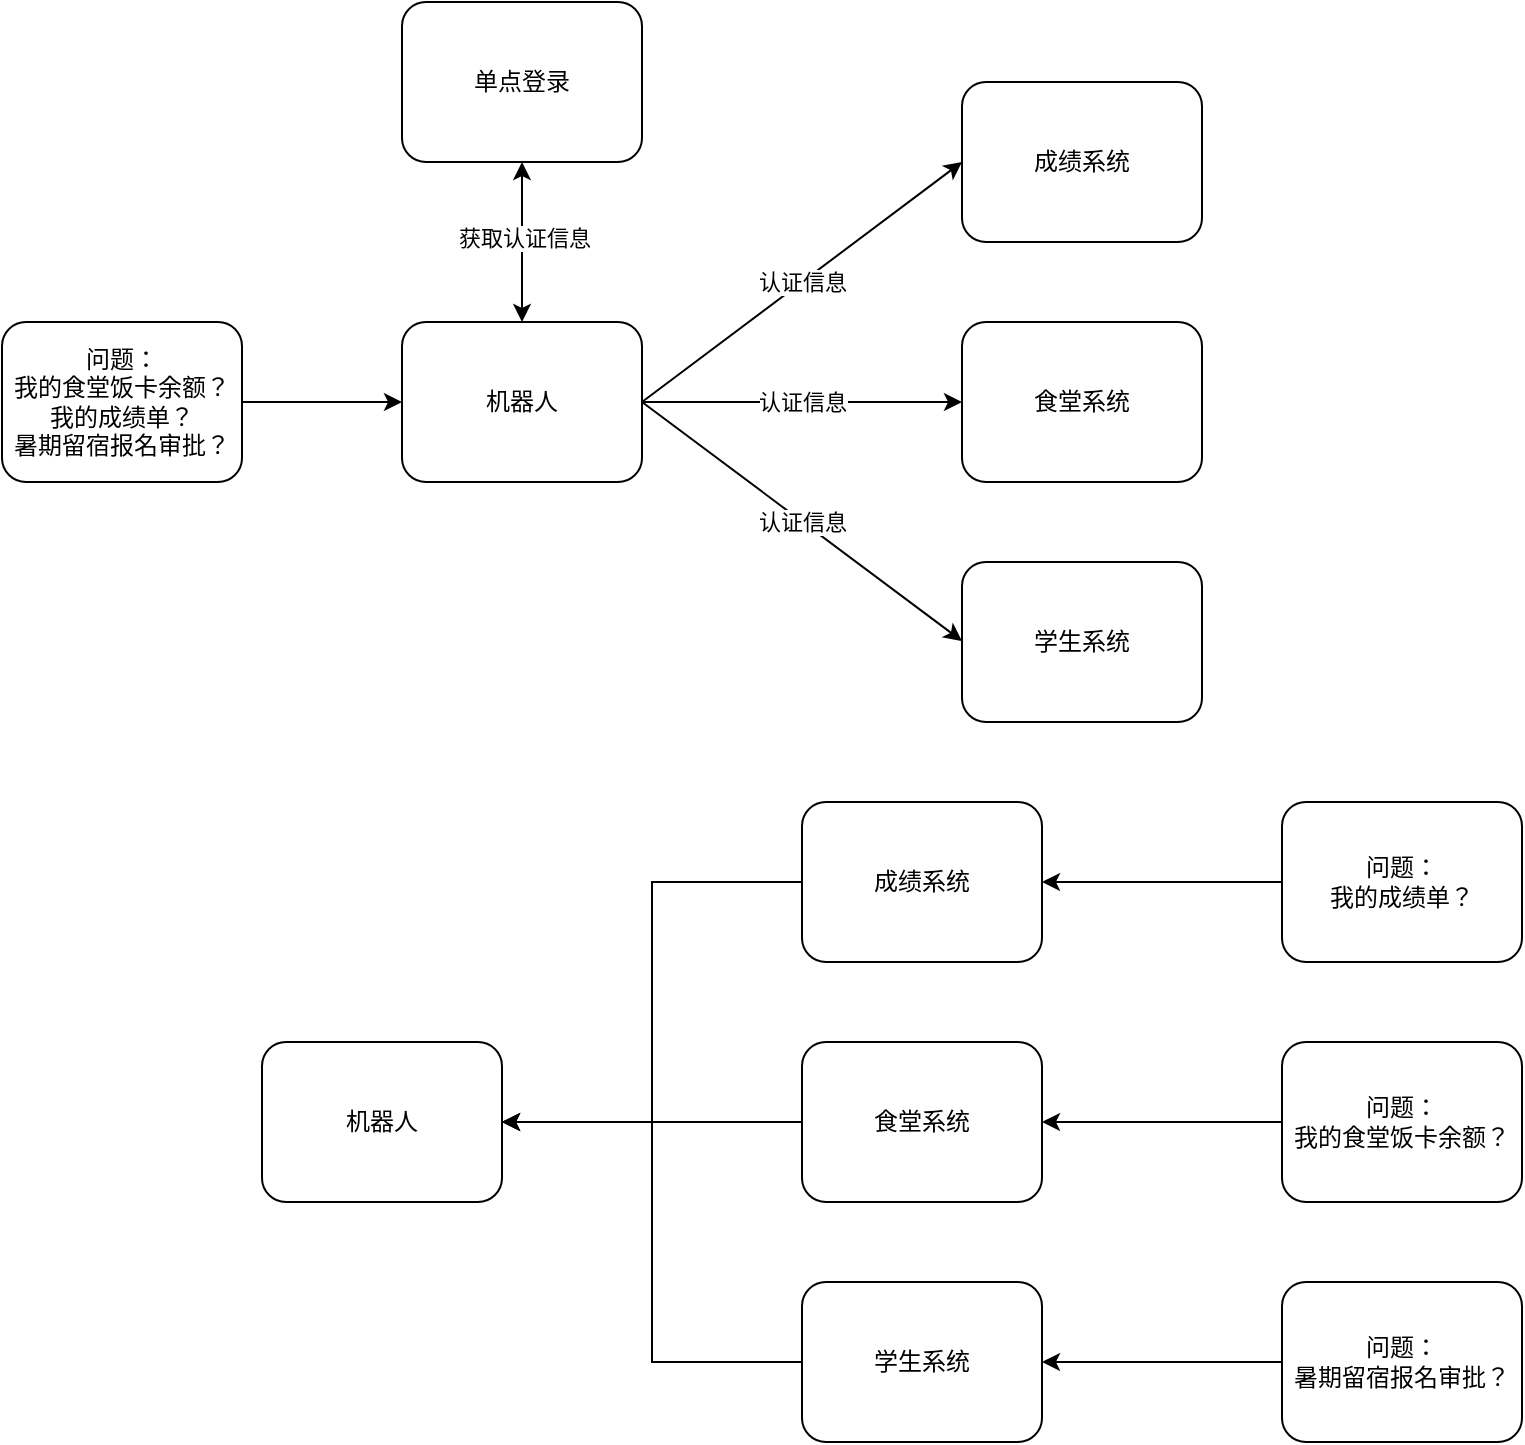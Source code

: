 <mxfile version="14.4.2" type="github">
  <diagram id="Hu3Y81P_gR6Ssnfn_t-j" name="Page-1">
    <mxGraphModel dx="1186" dy="589" grid="1" gridSize="10" guides="1" tooltips="1" connect="1" arrows="1" fold="1" page="1" pageScale="1" pageWidth="827" pageHeight="1169" math="0" shadow="0">
      <root>
        <mxCell id="0" />
        <mxCell id="1" parent="0" />
        <mxCell id="_32fEMNSsc4oTzrh_R-V-3" value="" style="edgeStyle=orthogonalEdgeStyle;rounded=0;orthogonalLoop=1;jettySize=auto;html=1;" edge="1" parent="1" source="_32fEMNSsc4oTzrh_R-V-1" target="_32fEMNSsc4oTzrh_R-V-2">
          <mxGeometry relative="1" as="geometry" />
        </mxCell>
        <mxCell id="_32fEMNSsc4oTzrh_R-V-1" value="问题：&lt;br&gt;我的食堂饭卡余额？&lt;br&gt;我的成绩单？&lt;br&gt;暑期留宿报名审批？" style="rounded=1;whiteSpace=wrap;html=1;" vertex="1" parent="1">
          <mxGeometry x="80" y="200" width="120" height="80" as="geometry" />
        </mxCell>
        <mxCell id="_32fEMNSsc4oTzrh_R-V-2" value="机器人" style="whiteSpace=wrap;html=1;rounded=1;" vertex="1" parent="1">
          <mxGeometry x="280" y="200" width="120" height="80" as="geometry" />
        </mxCell>
        <mxCell id="_32fEMNSsc4oTzrh_R-V-4" value="单点登录" style="whiteSpace=wrap;html=1;rounded=1;" vertex="1" parent="1">
          <mxGeometry x="280" y="40" width="120" height="80" as="geometry" />
        </mxCell>
        <mxCell id="_32fEMNSsc4oTzrh_R-V-6" value="" style="endArrow=classic;startArrow=classic;html=1;entryX=0.5;entryY=1;entryDx=0;entryDy=0;" edge="1" parent="1" source="_32fEMNSsc4oTzrh_R-V-2" target="_32fEMNSsc4oTzrh_R-V-4">
          <mxGeometry width="50" height="50" relative="1" as="geometry">
            <mxPoint x="550" y="290" as="sourcePoint" />
            <mxPoint x="600" y="240" as="targetPoint" />
          </mxGeometry>
        </mxCell>
        <mxCell id="_32fEMNSsc4oTzrh_R-V-12" value="获取认证信息" style="edgeLabel;html=1;align=center;verticalAlign=middle;resizable=0;points=[];" vertex="1" connectable="0" parent="_32fEMNSsc4oTzrh_R-V-6">
          <mxGeometry x="0.05" y="-1" relative="1" as="geometry">
            <mxPoint as="offset" />
          </mxGeometry>
        </mxCell>
        <mxCell id="_32fEMNSsc4oTzrh_R-V-7" value="成绩系统" style="whiteSpace=wrap;html=1;rounded=1;" vertex="1" parent="1">
          <mxGeometry x="560" y="80" width="120" height="80" as="geometry" />
        </mxCell>
        <mxCell id="_32fEMNSsc4oTzrh_R-V-9" value="食堂系统" style="whiteSpace=wrap;html=1;rounded=1;" vertex="1" parent="1">
          <mxGeometry x="560" y="200" width="120" height="80" as="geometry" />
        </mxCell>
        <mxCell id="_32fEMNSsc4oTzrh_R-V-10" value="学生系统" style="whiteSpace=wrap;html=1;rounded=1;" vertex="1" parent="1">
          <mxGeometry x="560" y="320" width="120" height="80" as="geometry" />
        </mxCell>
        <mxCell id="_32fEMNSsc4oTzrh_R-V-13" value="认证信息" style="endArrow=classic;html=1;exitX=1;exitY=0.5;exitDx=0;exitDy=0;entryX=0;entryY=0.5;entryDx=0;entryDy=0;" edge="1" parent="1" source="_32fEMNSsc4oTzrh_R-V-2" target="_32fEMNSsc4oTzrh_R-V-9">
          <mxGeometry relative="1" as="geometry">
            <mxPoint x="440" y="220" as="sourcePoint" />
            <mxPoint x="540" y="220" as="targetPoint" />
          </mxGeometry>
        </mxCell>
        <mxCell id="_32fEMNSsc4oTzrh_R-V-15" value="认证信息" style="endArrow=classic;html=1;exitX=1;exitY=0.5;exitDx=0;exitDy=0;entryX=0;entryY=0.5;entryDx=0;entryDy=0;" edge="1" parent="1" source="_32fEMNSsc4oTzrh_R-V-2">
          <mxGeometry relative="1" as="geometry">
            <mxPoint x="400" y="359.5" as="sourcePoint" />
            <mxPoint x="560" y="359.5" as="targetPoint" />
          </mxGeometry>
        </mxCell>
        <mxCell id="_32fEMNSsc4oTzrh_R-V-16" value="认证信息" style="endArrow=classic;html=1;exitX=1;exitY=0.5;exitDx=0;exitDy=0;entryX=0;entryY=0.5;entryDx=0;entryDy=0;" edge="1" parent="1" source="_32fEMNSsc4oTzrh_R-V-2" target="_32fEMNSsc4oTzrh_R-V-7">
          <mxGeometry relative="1" as="geometry">
            <mxPoint x="420" y="260" as="sourcePoint" />
            <mxPoint x="580" y="260" as="targetPoint" />
          </mxGeometry>
        </mxCell>
        <mxCell id="_32fEMNSsc4oTzrh_R-V-47" style="edgeStyle=orthogonalEdgeStyle;rounded=0;orthogonalLoop=1;jettySize=auto;html=1;" edge="1" parent="1" source="_32fEMNSsc4oTzrh_R-V-30" target="_32fEMNSsc4oTzrh_R-V-36">
          <mxGeometry relative="1" as="geometry" />
        </mxCell>
        <mxCell id="_32fEMNSsc4oTzrh_R-V-30" value="问题：&lt;br&gt;我的食堂饭卡余额？" style="rounded=1;whiteSpace=wrap;html=1;" vertex="1" parent="1">
          <mxGeometry x="720" y="560" width="120" height="80" as="geometry" />
        </mxCell>
        <mxCell id="_32fEMNSsc4oTzrh_R-V-31" value="机器人" style="whiteSpace=wrap;html=1;rounded=1;" vertex="1" parent="1">
          <mxGeometry x="210" y="560" width="120" height="80" as="geometry" />
        </mxCell>
        <mxCell id="_32fEMNSsc4oTzrh_R-V-43" style="edgeStyle=orthogonalEdgeStyle;rounded=0;orthogonalLoop=1;jettySize=auto;html=1;entryX=1;entryY=0.5;entryDx=0;entryDy=0;" edge="1" parent="1" source="_32fEMNSsc4oTzrh_R-V-35" target="_32fEMNSsc4oTzrh_R-V-31">
          <mxGeometry relative="1" as="geometry" />
        </mxCell>
        <mxCell id="_32fEMNSsc4oTzrh_R-V-35" value="成绩系统" style="whiteSpace=wrap;html=1;rounded=1;" vertex="1" parent="1">
          <mxGeometry x="480" y="440" width="120" height="80" as="geometry" />
        </mxCell>
        <mxCell id="_32fEMNSsc4oTzrh_R-V-44" style="edgeStyle=orthogonalEdgeStyle;rounded=0;orthogonalLoop=1;jettySize=auto;html=1;entryX=1;entryY=0.5;entryDx=0;entryDy=0;" edge="1" parent="1" source="_32fEMNSsc4oTzrh_R-V-36" target="_32fEMNSsc4oTzrh_R-V-31">
          <mxGeometry relative="1" as="geometry" />
        </mxCell>
        <mxCell id="_32fEMNSsc4oTzrh_R-V-36" value="食堂系统" style="whiteSpace=wrap;html=1;rounded=1;" vertex="1" parent="1">
          <mxGeometry x="480" y="560" width="120" height="80" as="geometry" />
        </mxCell>
        <mxCell id="_32fEMNSsc4oTzrh_R-V-45" style="edgeStyle=orthogonalEdgeStyle;rounded=0;orthogonalLoop=1;jettySize=auto;html=1;entryX=1;entryY=0.5;entryDx=0;entryDy=0;" edge="1" parent="1" source="_32fEMNSsc4oTzrh_R-V-37" target="_32fEMNSsc4oTzrh_R-V-31">
          <mxGeometry relative="1" as="geometry" />
        </mxCell>
        <mxCell id="_32fEMNSsc4oTzrh_R-V-37" value="学生系统" style="whiteSpace=wrap;html=1;rounded=1;" vertex="1" parent="1">
          <mxGeometry x="480" y="680" width="120" height="80" as="geometry" />
        </mxCell>
        <mxCell id="_32fEMNSsc4oTzrh_R-V-46" style="edgeStyle=orthogonalEdgeStyle;rounded=0;orthogonalLoop=1;jettySize=auto;html=1;" edge="1" parent="1" source="_32fEMNSsc4oTzrh_R-V-41" target="_32fEMNSsc4oTzrh_R-V-35">
          <mxGeometry relative="1" as="geometry" />
        </mxCell>
        <mxCell id="_32fEMNSsc4oTzrh_R-V-41" value="问题：&lt;br&gt;我的成绩单？" style="rounded=1;whiteSpace=wrap;html=1;" vertex="1" parent="1">
          <mxGeometry x="720" y="440" width="120" height="80" as="geometry" />
        </mxCell>
        <mxCell id="_32fEMNSsc4oTzrh_R-V-48" style="edgeStyle=orthogonalEdgeStyle;rounded=0;orthogonalLoop=1;jettySize=auto;html=1;entryX=1;entryY=0.5;entryDx=0;entryDy=0;" edge="1" parent="1" source="_32fEMNSsc4oTzrh_R-V-42" target="_32fEMNSsc4oTzrh_R-V-37">
          <mxGeometry relative="1" as="geometry" />
        </mxCell>
        <mxCell id="_32fEMNSsc4oTzrh_R-V-42" value="问题：&lt;br&gt;暑期留宿报名审批？" style="rounded=1;whiteSpace=wrap;html=1;" vertex="1" parent="1">
          <mxGeometry x="720" y="680" width="120" height="80" as="geometry" />
        </mxCell>
      </root>
    </mxGraphModel>
  </diagram>
</mxfile>
